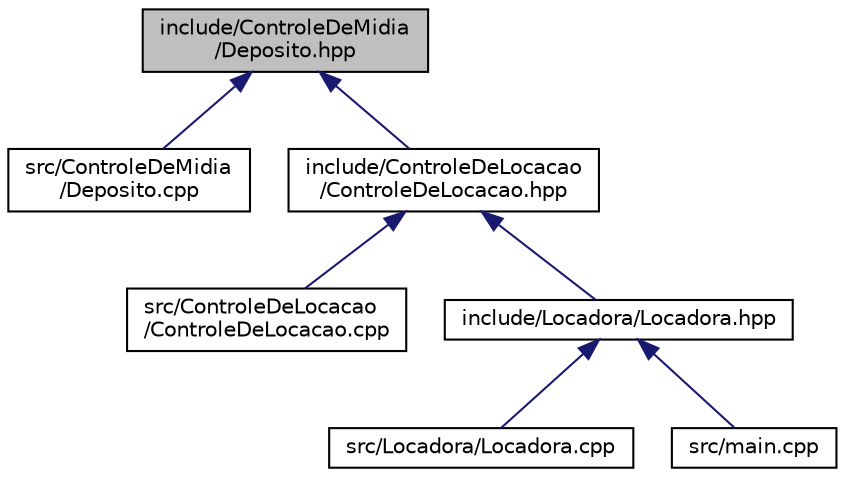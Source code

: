 digraph "include/ControleDeMidia/Deposito.hpp"
{
 // LATEX_PDF_SIZE
  edge [fontname="Helvetica",fontsize="10",labelfontname="Helvetica",labelfontsize="10"];
  node [fontname="Helvetica",fontsize="10",shape=record];
  Node1 [label="include/ControleDeMidia\l/Deposito.hpp",height=0.2,width=0.4,color="black", fillcolor="grey75", style="filled", fontcolor="black",tooltip=" "];
  Node1 -> Node2 [dir="back",color="midnightblue",fontsize="10",style="solid"];
  Node2 [label="src/ControleDeMidia\l/Deposito.cpp",height=0.2,width=0.4,color="black", fillcolor="white", style="filled",URL="$Deposito_8cpp.html",tooltip=" "];
  Node1 -> Node3 [dir="back",color="midnightblue",fontsize="10",style="solid"];
  Node3 [label="include/ControleDeLocacao\l/ControleDeLocacao.hpp",height=0.2,width=0.4,color="black", fillcolor="white", style="filled",URL="$ControleDeLocacao_8hpp.html",tooltip=" "];
  Node3 -> Node4 [dir="back",color="midnightblue",fontsize="10",style="solid"];
  Node4 [label="src/ControleDeLocacao\l/ControleDeLocacao.cpp",height=0.2,width=0.4,color="black", fillcolor="white", style="filled",URL="$ControleDeLocacao_8cpp.html",tooltip=" "];
  Node3 -> Node5 [dir="back",color="midnightblue",fontsize="10",style="solid"];
  Node5 [label="include/Locadora/Locadora.hpp",height=0.2,width=0.4,color="black", fillcolor="white", style="filled",URL="$Locadora_8hpp.html",tooltip=" "];
  Node5 -> Node6 [dir="back",color="midnightblue",fontsize="10",style="solid"];
  Node6 [label="src/Locadora/Locadora.cpp",height=0.2,width=0.4,color="black", fillcolor="white", style="filled",URL="$Locadora_8cpp.html",tooltip=" "];
  Node5 -> Node7 [dir="back",color="midnightblue",fontsize="10",style="solid"];
  Node7 [label="src/main.cpp",height=0.2,width=0.4,color="black", fillcolor="white", style="filled",URL="$main_8cpp.html",tooltip=" "];
}
